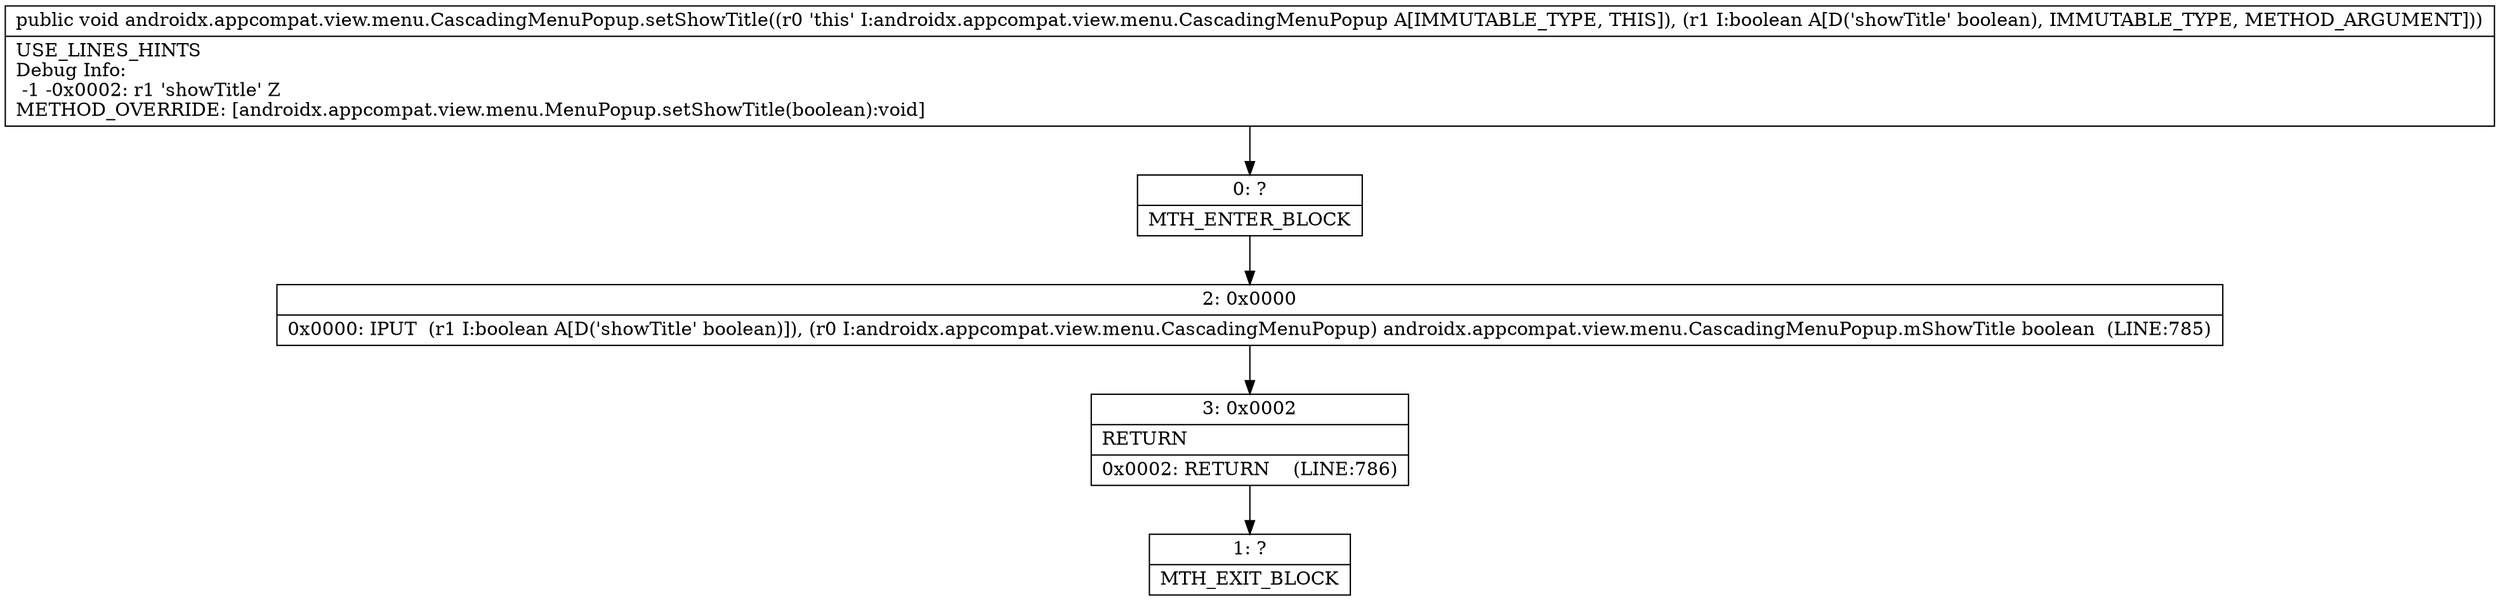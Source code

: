 digraph "CFG forandroidx.appcompat.view.menu.CascadingMenuPopup.setShowTitle(Z)V" {
Node_0 [shape=record,label="{0\:\ ?|MTH_ENTER_BLOCK\l}"];
Node_2 [shape=record,label="{2\:\ 0x0000|0x0000: IPUT  (r1 I:boolean A[D('showTitle' boolean)]), (r0 I:androidx.appcompat.view.menu.CascadingMenuPopup) androidx.appcompat.view.menu.CascadingMenuPopup.mShowTitle boolean  (LINE:785)\l}"];
Node_3 [shape=record,label="{3\:\ 0x0002|RETURN\l|0x0002: RETURN    (LINE:786)\l}"];
Node_1 [shape=record,label="{1\:\ ?|MTH_EXIT_BLOCK\l}"];
MethodNode[shape=record,label="{public void androidx.appcompat.view.menu.CascadingMenuPopup.setShowTitle((r0 'this' I:androidx.appcompat.view.menu.CascadingMenuPopup A[IMMUTABLE_TYPE, THIS]), (r1 I:boolean A[D('showTitle' boolean), IMMUTABLE_TYPE, METHOD_ARGUMENT]))  | USE_LINES_HINTS\lDebug Info:\l  \-1 \-0x0002: r1 'showTitle' Z\lMETHOD_OVERRIDE: [androidx.appcompat.view.menu.MenuPopup.setShowTitle(boolean):void]\l}"];
MethodNode -> Node_0;Node_0 -> Node_2;
Node_2 -> Node_3;
Node_3 -> Node_1;
}

